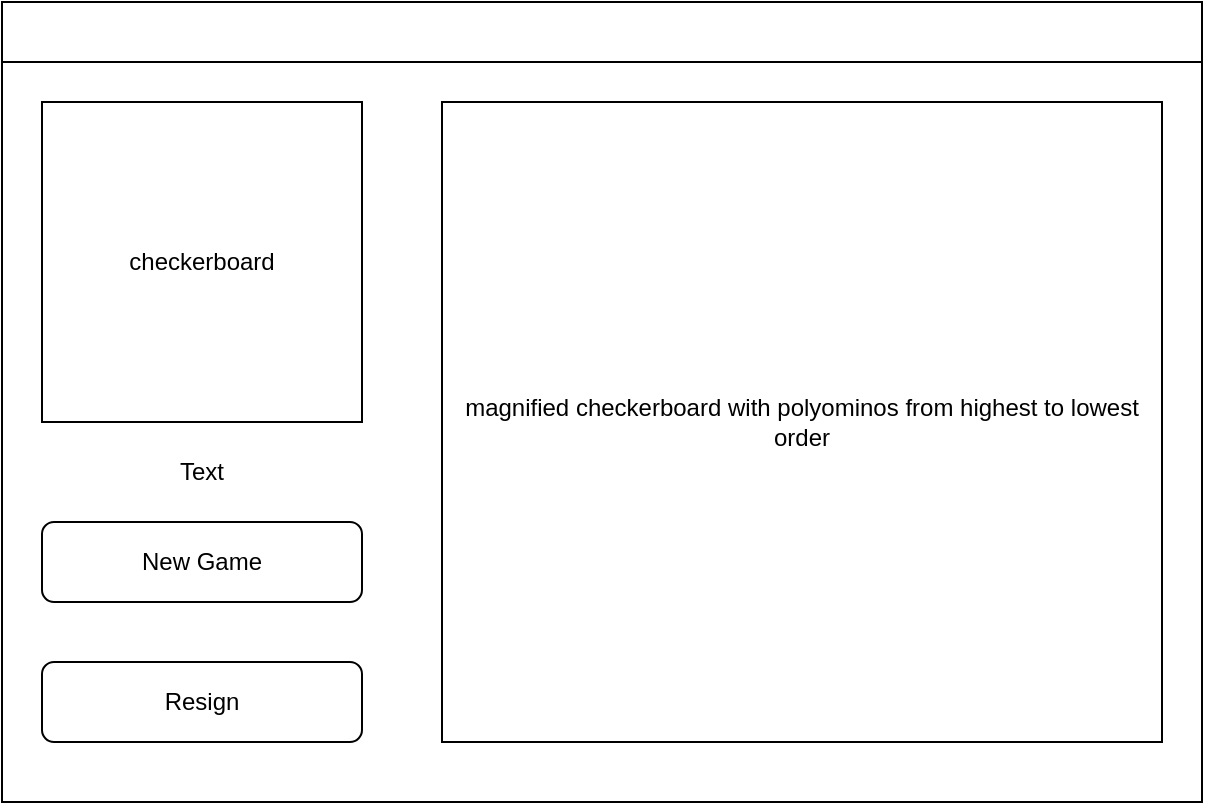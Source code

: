 <mxfile>
    <diagram id="guU2lx4qsr33682oc21l" name="Page-1">
        <mxGraphModel dx="1054" dy="497" grid="1" gridSize="10" guides="1" tooltips="1" connect="1" arrows="1" fold="1" page="1" pageScale="1" pageWidth="850" pageHeight="1100" math="0" shadow="0">
            <root>
                <mxCell id="0"/>
                <mxCell id="1" parent="0"/>
                <mxCell id="2" value="" style="whiteSpace=wrap;html=1;aspect=fixed;rotation=0;" parent="1" vertex="1">
                    <mxGeometry x="120" y="60" width="600" height="400" as="geometry"/>
                </mxCell>
                <mxCell id="3" value="checkerboard" style="rounded=0;whiteSpace=wrap;html=1;" parent="1" vertex="1">
                    <mxGeometry x="140" y="110" width="160" height="160" as="geometry"/>
                </mxCell>
                <mxCell id="4" value="" style="rounded=0;whiteSpace=wrap;html=1;" parent="1" vertex="1">
                    <mxGeometry x="120" y="60" width="600" height="30" as="geometry"/>
                </mxCell>
                <mxCell id="5" value="Text" style="text;html=1;strokeColor=none;fillColor=none;align=center;verticalAlign=middle;whiteSpace=wrap;rounded=0;" parent="1" vertex="1">
                    <mxGeometry x="190" y="280" width="60" height="30" as="geometry"/>
                </mxCell>
                <mxCell id="6" value="magnified checkerboard with polyominos from highest to lowest order" style="rounded=0;whiteSpace=wrap;html=1;" parent="1" vertex="1">
                    <mxGeometry x="340" y="110" width="360" height="320" as="geometry"/>
                </mxCell>
                <mxCell id="10" value="New Game" style="rounded=1;whiteSpace=wrap;html=1;" parent="1" vertex="1">
                    <mxGeometry x="140" y="320" width="160" height="40" as="geometry"/>
                </mxCell>
                <mxCell id="12" value="Resign" style="rounded=1;whiteSpace=wrap;html=1;" parent="1" vertex="1">
                    <mxGeometry x="140" y="390" width="160" height="40" as="geometry"/>
                </mxCell>
            </root>
        </mxGraphModel>
    </diagram>
</mxfile>